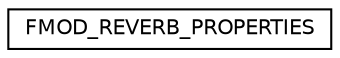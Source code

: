 digraph "Graphical Class Hierarchy"
{
  edge [fontname="Helvetica",fontsize="10",labelfontname="Helvetica",labelfontsize="10"];
  node [fontname="Helvetica",fontsize="10",shape=record];
  rankdir="LR";
  Node1 [label="FMOD_REVERB_PROPERTIES",height=0.2,width=0.4,color="black", fillcolor="white", style="filled",URL="$struct_f_m_o_d___r_e_v_e_r_b___p_r_o_p_e_r_t_i_e_s.html"];
}

